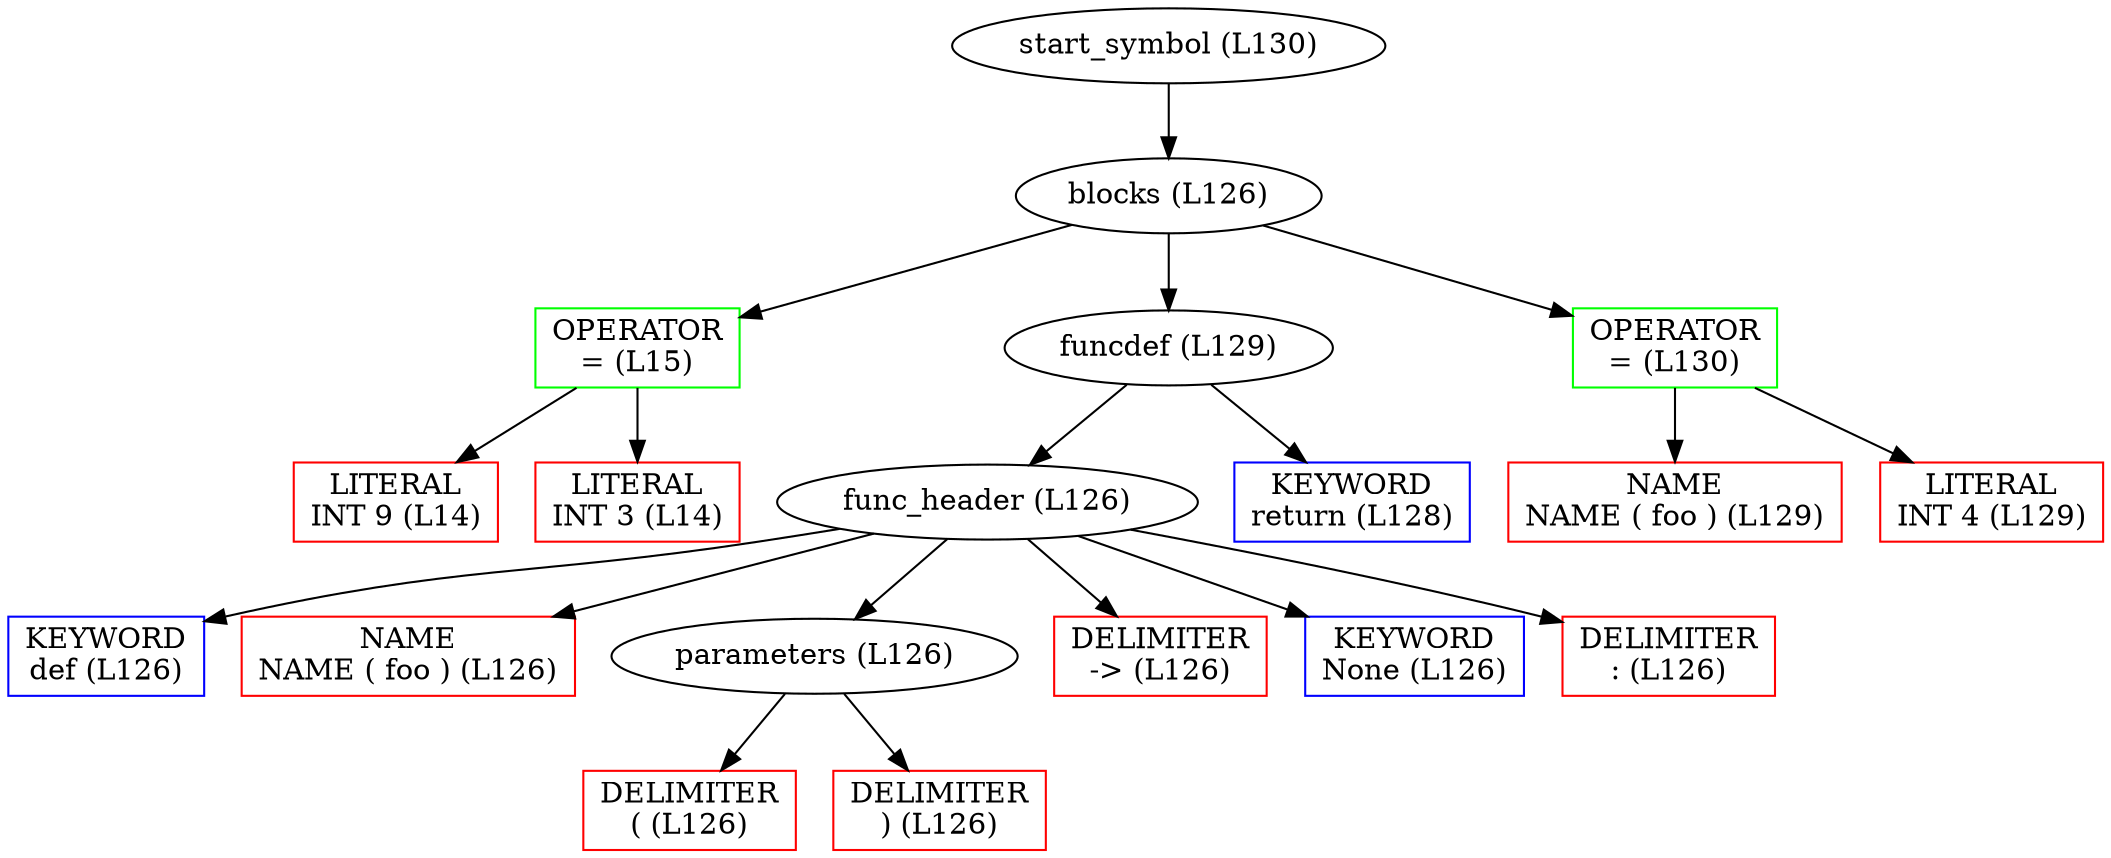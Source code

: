 digraph ast {
node1[label = "start_symbol (L130)"];
node2[label = "blocks (L126)"];
node3[label = "OPERATOR
= (L15)", shape = rectangle, color = green];
node4[label = "LITERAL
INT 9 (L14)", shape = rectangle, color = red];
node5[label = "LITERAL
INT 3 (L14)", shape = rectangle, color = red];
node6[label = "funcdef (L129)"];
node7[label = "func_header (L126)"];
node8[label = "KEYWORD
def (L126)", shape = rectangle, color = blue];
node9[label = "NAME
NAME ( foo ) (L126)", shape = rectangle, color = red];
node10[label = "parameters (L126)"];
node11[label = "DELIMITER
( (L126)", shape = rectangle, color = red];
node12[label = "DELIMITER
) (L126)", shape = rectangle, color = red];
node13[label = "DELIMITER
-> (L126)", shape = rectangle, color = red];
node14[label = "KEYWORD
None (L126)", shape = rectangle, color = blue];
node15[label = "DELIMITER
: (L126)", shape = rectangle, color = red];
node16[label = "KEYWORD
return (L128)", shape = rectangle, color = blue];
node17[label = "OPERATOR
= (L130)", shape = rectangle, color = green];
node18[label = "NAME
NAME ( foo ) (L129)", shape = rectangle, color = red];
node19[label = "LITERAL
INT 4 (L129)", shape = rectangle, color = red];

node1 -> node2;
node2 -> node3;
node3 -> node4;
node3 -> node5;
node2 -> node6;
node6 -> node7;
node7 -> node8;
node7 -> node9;
node7 -> node10;
node10 -> node11;
node10 -> node12;
node7 -> node13;
node7 -> node14;
node7 -> node15;
node6 -> node16;
node2 -> node17;
node17 -> node18;
node17 -> node19;
}